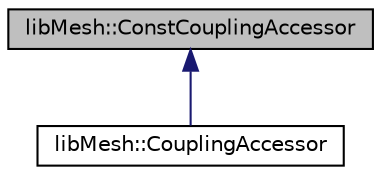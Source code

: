 digraph "libMesh::ConstCouplingAccessor"
{
  edge [fontname="Helvetica",fontsize="10",labelfontname="Helvetica",labelfontsize="10"];
  node [fontname="Helvetica",fontsize="10",shape=record];
  Node1 [label="libMesh::ConstCouplingAccessor",height=0.2,width=0.4,color="black", fillcolor="grey75", style="filled", fontcolor="black"];
  Node1 -> Node2 [dir="back",color="midnightblue",fontsize="10",style="solid",fontname="Helvetica"];
  Node2 [label="libMesh::CouplingAccessor",height=0.2,width=0.4,color="black", fillcolor="white", style="filled",URL="$classlibMesh_1_1CouplingAccessor.html"];
}
